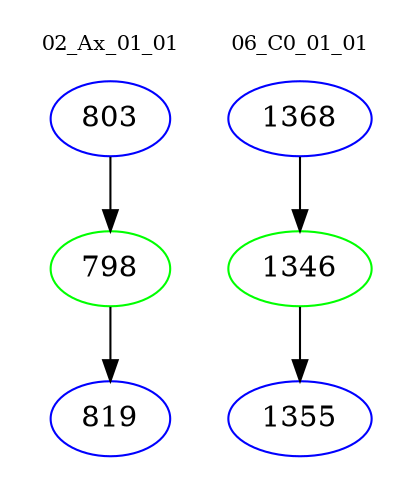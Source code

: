 digraph{
subgraph cluster_0 {
color = white
label = "02_Ax_01_01";
fontsize=10;
T0_803 [label="803", color="blue"]
T0_803 -> T0_798 [color="black"]
T0_798 [label="798", color="green"]
T0_798 -> T0_819 [color="black"]
T0_819 [label="819", color="blue"]
}
subgraph cluster_1 {
color = white
label = "06_C0_01_01";
fontsize=10;
T1_1368 [label="1368", color="blue"]
T1_1368 -> T1_1346 [color="black"]
T1_1346 [label="1346", color="green"]
T1_1346 -> T1_1355 [color="black"]
T1_1355 [label="1355", color="blue"]
}
}
